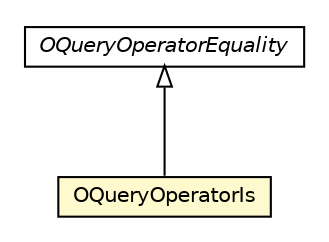 #!/usr/local/bin/dot
#
# Class diagram 
# Generated by UMLGraph version R5_6-24-gf6e263 (http://www.umlgraph.org/)
#

digraph G {
	edge [fontname="Helvetica",fontsize=10,labelfontname="Helvetica",labelfontsize=10];
	node [fontname="Helvetica",fontsize=10,shape=plaintext];
	nodesep=0.25;
	ranksep=0.5;
	// com.orientechnologies.orient.core.sql.operator.OQueryOperatorEquality
	c2894778 [label=<<table title="com.orientechnologies.orient.core.sql.operator.OQueryOperatorEquality" border="0" cellborder="1" cellspacing="0" cellpadding="2" port="p" href="./OQueryOperatorEquality.html">
		<tr><td><table border="0" cellspacing="0" cellpadding="1">
<tr><td align="center" balign="center"><font face="Helvetica-Oblique"> OQueryOperatorEquality </font></td></tr>
		</table></td></tr>
		</table>>, URL="./OQueryOperatorEquality.html", fontname="Helvetica", fontcolor="black", fontsize=10.0];
	// com.orientechnologies.orient.core.sql.operator.OQueryOperatorIs
	c2894780 [label=<<table title="com.orientechnologies.orient.core.sql.operator.OQueryOperatorIs" border="0" cellborder="1" cellspacing="0" cellpadding="2" port="p" bgcolor="lemonChiffon" href="./OQueryOperatorIs.html">
		<tr><td><table border="0" cellspacing="0" cellpadding="1">
<tr><td align="center" balign="center"> OQueryOperatorIs </td></tr>
		</table></td></tr>
		</table>>, URL="./OQueryOperatorIs.html", fontname="Helvetica", fontcolor="black", fontsize=10.0];
	//com.orientechnologies.orient.core.sql.operator.OQueryOperatorIs extends com.orientechnologies.orient.core.sql.operator.OQueryOperatorEquality
	c2894778:p -> c2894780:p [dir=back,arrowtail=empty];
}

